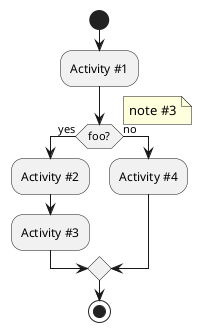 {
  "sha1": "kmev8evdjoionezwbx4wjl949kmhzby",
  "insertion": {
    "when": "2024-06-03T18:59:33.160Z",
    "user": "plantuml@gmail.com"
  }
}
@startuml
start
:Activity #1;

if (foo?) then (yes)
note right: note #3
  :Activity #2;
  :Activity #3;
else (no)
  :Activity #4;
endif
note right: note #5
stop
@enduml
